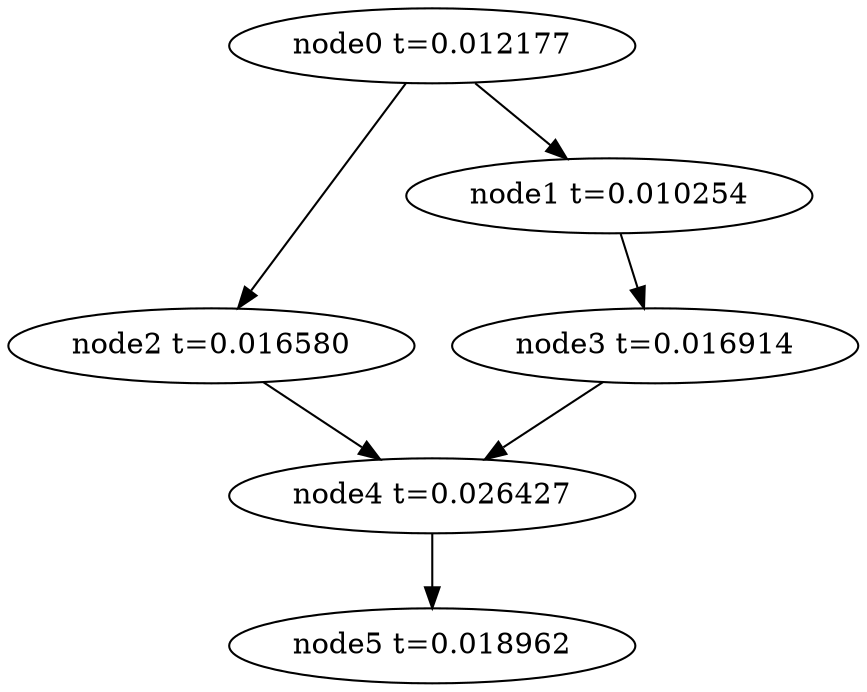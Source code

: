 digraph g{
	node5[label="node5 t=0.018962"]
	node4 -> node5
	node4[label="node4 t=0.026427"];
	node3 -> node4
	node3[label="node3 t=0.016914"];
	node2 -> node4
	node2[label="node2 t=0.016580"];
	node1 -> node3
	node1[label="node1 t=0.010254"];
	node0 -> node2
	node0 -> node1
	node0[label="node0 t=0.012177"];
}
